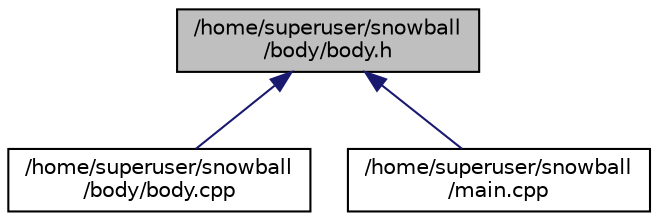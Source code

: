 digraph "/home/superuser/snowball/body/body.h"
{
  edge [fontname="Helvetica",fontsize="10",labelfontname="Helvetica",labelfontsize="10"];
  node [fontname="Helvetica",fontsize="10",shape=record];
  Node1 [label="/home/superuser/snowball\l/body/body.h",height=0.2,width=0.4,color="black", fillcolor="grey75", style="filled", fontcolor="black"];
  Node1 -> Node2 [dir="back",color="midnightblue",fontsize="10",style="solid"];
  Node2 [label="/home/superuser/snowball\l/body/body.cpp",height=0.2,width=0.4,color="black", fillcolor="white", style="filled",URL="$body_8cpp.html"];
  Node1 -> Node3 [dir="back",color="midnightblue",fontsize="10",style="solid"];
  Node3 [label="/home/superuser/snowball\l/main.cpp",height=0.2,width=0.4,color="black", fillcolor="white", style="filled",URL="$main_8cpp.html"];
}
